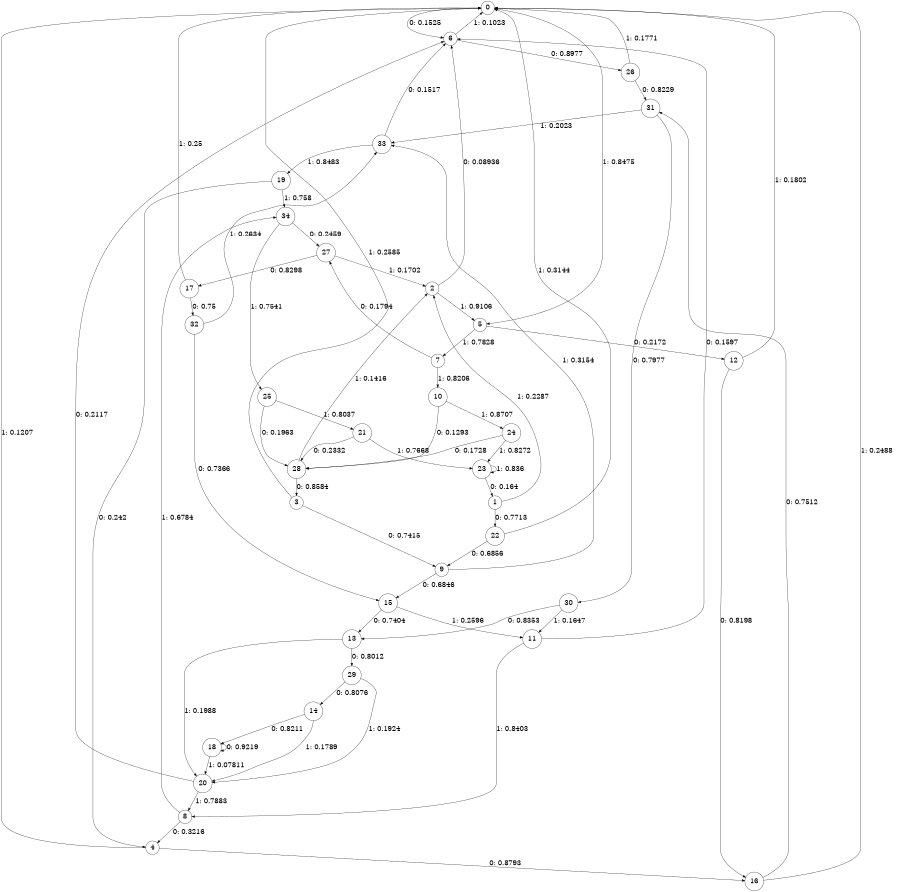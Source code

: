 digraph "ch5faceL8" {
size = "6,8.5";
ratio = "fill";
node [shape = circle];
node [fontsize = 24];
edge [fontsize = 24];
0 -> 6 [label = "0: 0.1525   "];
0 -> 5 [label = "1: 0.8475   "];
1 -> 22 [label = "0: 0.7713   "];
1 -> 2 [label = "1: 0.2287   "];
2 -> 6 [label = "0: 0.08936  "];
2 -> 5 [label = "1: 0.9106   "];
3 -> 9 [label = "0: 0.7415   "];
3 -> 0 [label = "1: 0.2585   "];
4 -> 16 [label = "0: 0.8793   "];
4 -> 0 [label = "1: 0.1207   "];
5 -> 12 [label = "0: 0.2172   "];
5 -> 7 [label = "1: 0.7828   "];
6 -> 26 [label = "0: 0.8977   "];
6 -> 0 [label = "1: 0.1023   "];
7 -> 27 [label = "0: 0.1794   "];
7 -> 10 [label = "1: 0.8206   "];
8 -> 4 [label = "0: 0.3216   "];
8 -> 34 [label = "1: 0.6784   "];
9 -> 15 [label = "0: 0.6846   "];
9 -> 33 [label = "1: 0.3154   "];
10 -> 28 [label = "0: 0.1293   "];
10 -> 24 [label = "1: 0.8707   "];
11 -> 6 [label = "0: 0.1597   "];
11 -> 8 [label = "1: 0.8403   "];
12 -> 16 [label = "0: 0.8198   "];
12 -> 0 [label = "1: 0.1802   "];
13 -> 29 [label = "0: 0.8012   "];
13 -> 20 [label = "1: 0.1988   "];
14 -> 18 [label = "0: 0.8211   "];
14 -> 20 [label = "1: 0.1789   "];
15 -> 13 [label = "0: 0.7404   "];
15 -> 11 [label = "1: 0.2596   "];
16 -> 31 [label = "0: 0.7512   "];
16 -> 0 [label = "1: 0.2488   "];
17 -> 32 [label = "0: 0.75     "];
17 -> 0 [label = "1: 0.25     "];
18 -> 18 [label = "0: 0.9219   "];
18 -> 20 [label = "1: 0.07811  "];
19 -> 4 [label = "0: 0.242    "];
19 -> 34 [label = "1: 0.758    "];
20 -> 6 [label = "0: 0.2117   "];
20 -> 8 [label = "1: 0.7883   "];
21 -> 28 [label = "0: 0.2332   "];
21 -> 23 [label = "1: 0.7668   "];
22 -> 9 [label = "0: 0.6856   "];
22 -> 0 [label = "1: 0.3144   "];
23 -> 1 [label = "0: 0.164    "];
23 -> 23 [label = "1: 0.836    "];
24 -> 28 [label = "0: 0.1728   "];
24 -> 23 [label = "1: 0.8272   "];
25 -> 28 [label = "0: 0.1963   "];
25 -> 21 [label = "1: 0.8037   "];
26 -> 31 [label = "0: 0.8229   "];
26 -> 0 [label = "1: 0.1771   "];
27 -> 17 [label = "0: 0.8298   "];
27 -> 2 [label = "1: 0.1702   "];
28 -> 3 [label = "0: 0.8584   "];
28 -> 2 [label = "1: 0.1416   "];
29 -> 14 [label = "0: 0.8076   "];
29 -> 20 [label = "1: 0.1924   "];
30 -> 13 [label = "0: 0.8353   "];
30 -> 11 [label = "1: 0.1647   "];
31 -> 30 [label = "0: 0.7977   "];
31 -> 33 [label = "1: 0.2023   "];
32 -> 15 [label = "0: 0.7366   "];
32 -> 33 [label = "1: 0.2634   "];
33 -> 6 [label = "0: 0.1517   "];
33 -> 19 [label = "1: 0.8483   "];
34 -> 27 [label = "0: 0.2459   "];
34 -> 25 [label = "1: 0.7541   "];
}